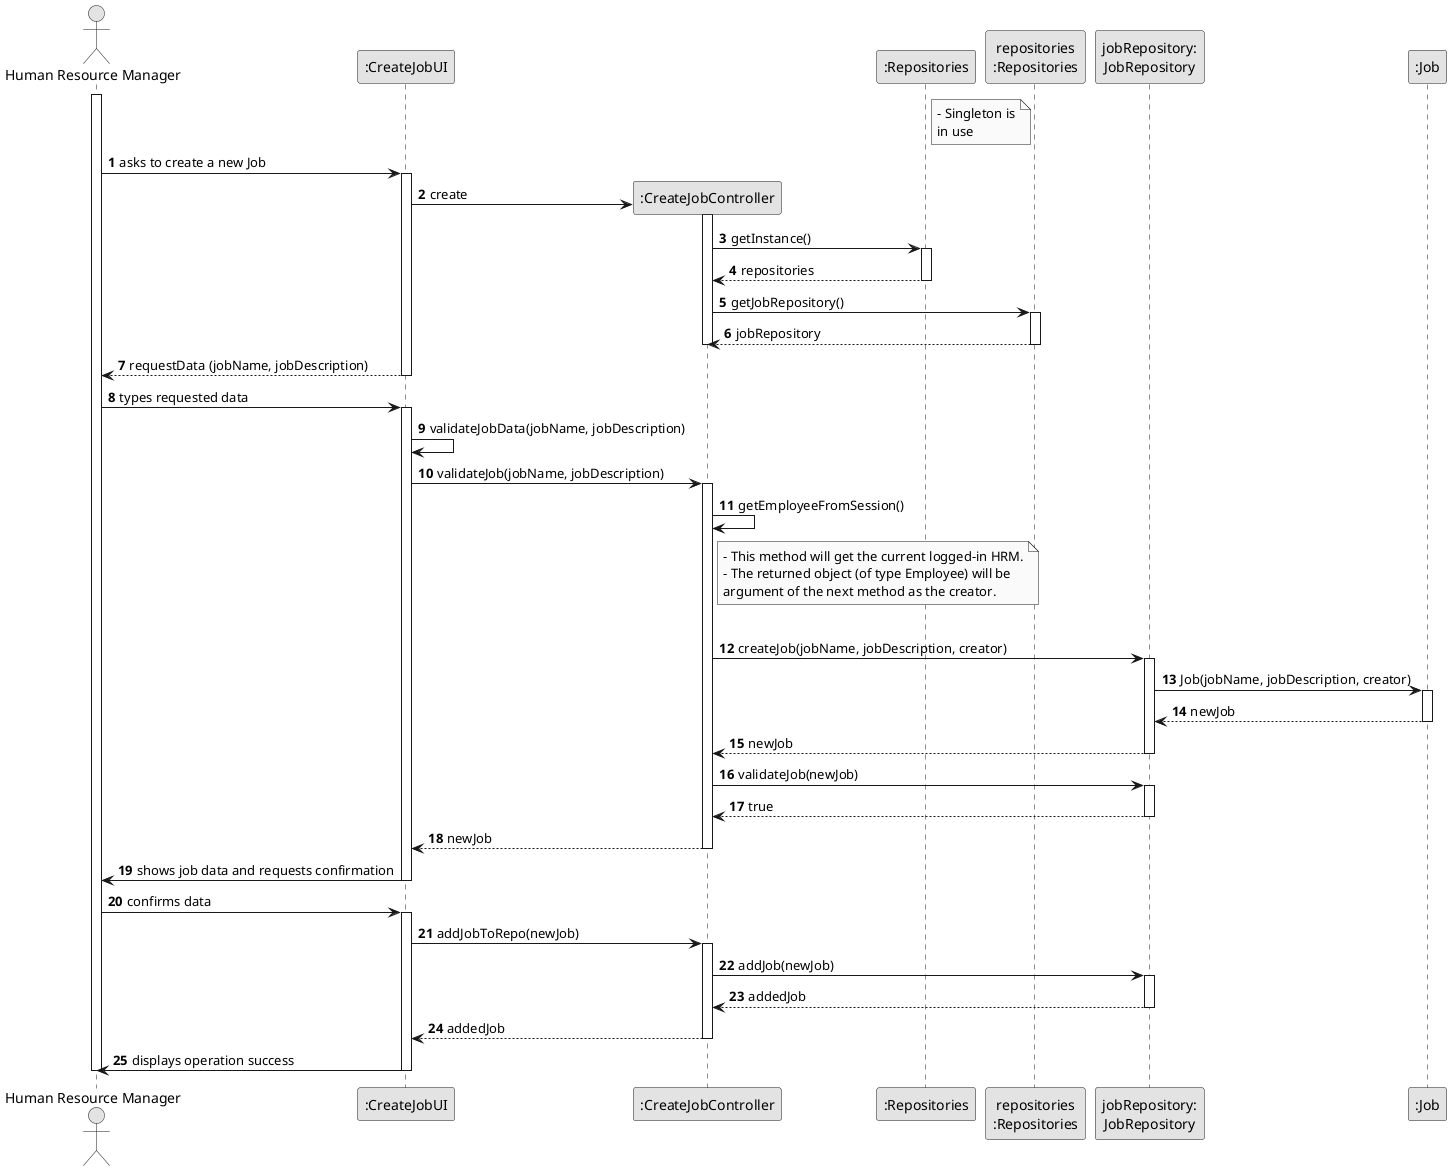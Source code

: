 @startuml
skinparam monochrome true
skinparam packageStyle rectangle
skinparam shadowing false

autonumber

'hide footbox

actor "Human Resource Manager" as HRM
participant ":CreateJobUI" as UI
participant ":CreateJobController" as CTRL
participant ":Repositories" as REPO_SINGLETON



participant "repositories\n:Repositories" as GEN_REPO_INSTANCE


participant "jobRepository:\nJobRepository" as JOB_REPO_INSTANCE
participant ":Job" as JOB
'participant ":HRManager" as MNGR


note right of REPO_SINGLETON
    - Singleton is
    in use
end note



activate HRM

        HRM -> UI : asks to create a new Job

        activate UI
            'create CTRL
            UI -> CTRL** : create

            activate CTRL

                CTRL -> REPO_SINGLETON : getInstance()

                activate REPO_SINGLETON

                    REPO_SINGLETON --> CTRL : repositories

                deactivate REPO_SINGLETON

                CTRL -> GEN_REPO_INSTANCE : getJobRepository()

                activate GEN_REPO_INSTANCE

                    GEN_REPO_INSTANCE --> CTRL : jobRepository

                deactivate GEN_REPO_INSTANCE

            deactivate CTRL


            'requests the HRM to input data
            UI --> HRM : requestData (jobName, jobDescription)
        deactivate UI

        HRM -> UI : types requested data

        activate UI

            UI -> UI : validateJobData(jobName, jobDescription)



            UI -> CTRL : validateJob(jobName, jobDescription)
            activate CTRL

                CTRL -> CTRL : getEmployeeFromSession()
                note right of CTRL
                    - This method will get the current logged-in HRM.
                    - The returned object (of type Employee) will be
                    argument of the next method as the creator.
                end note

                |||

                CTRL -> JOB_REPO_INSTANCE : createJob(jobName, jobDescription, creator)

                activate JOB_REPO_INSTANCE

                    JOB_REPO_INSTANCE -> JOB : Job(jobName, jobDescription, creator)

                    activate JOB

                        JOB --> JOB_REPO_INSTANCE : newJob

                    deactivate JOB

                    JOB_REPO_INSTANCE --> CTRL : newJob

                deactivate JOB_REPO_INSTANCE

                CTRL -> JOB_REPO_INSTANCE : validateJob(newJob)

                activate JOB_REPO_INSTANCE

                    JOB_REPO_INSTANCE --> CTRL : true

                deactivate JOB_REPO_INSTANCE

            CTRL --> UI : newJob

            deactivate CTRL

                UI -> HRM : shows job data and requests confirmation



        deactivate UI


    HRM -> UI : confirms data
    activate UI

        UI -> CTRL : addJobToRepo(newJob)

        activate CTRL


            CTRL -> JOB_REPO_INSTANCE : addJob(newJob)

            activate JOB_REPO_INSTANCE

                JOB_REPO_INSTANCE --> CTRL : addedJob

            deactivate JOB_REPO_INSTANCE

            CTRL --> UI : addedJob

        deactivate CTRL

        UI -> HRM : displays operation success

    deactivate UI

deactivate HRM

@enduml